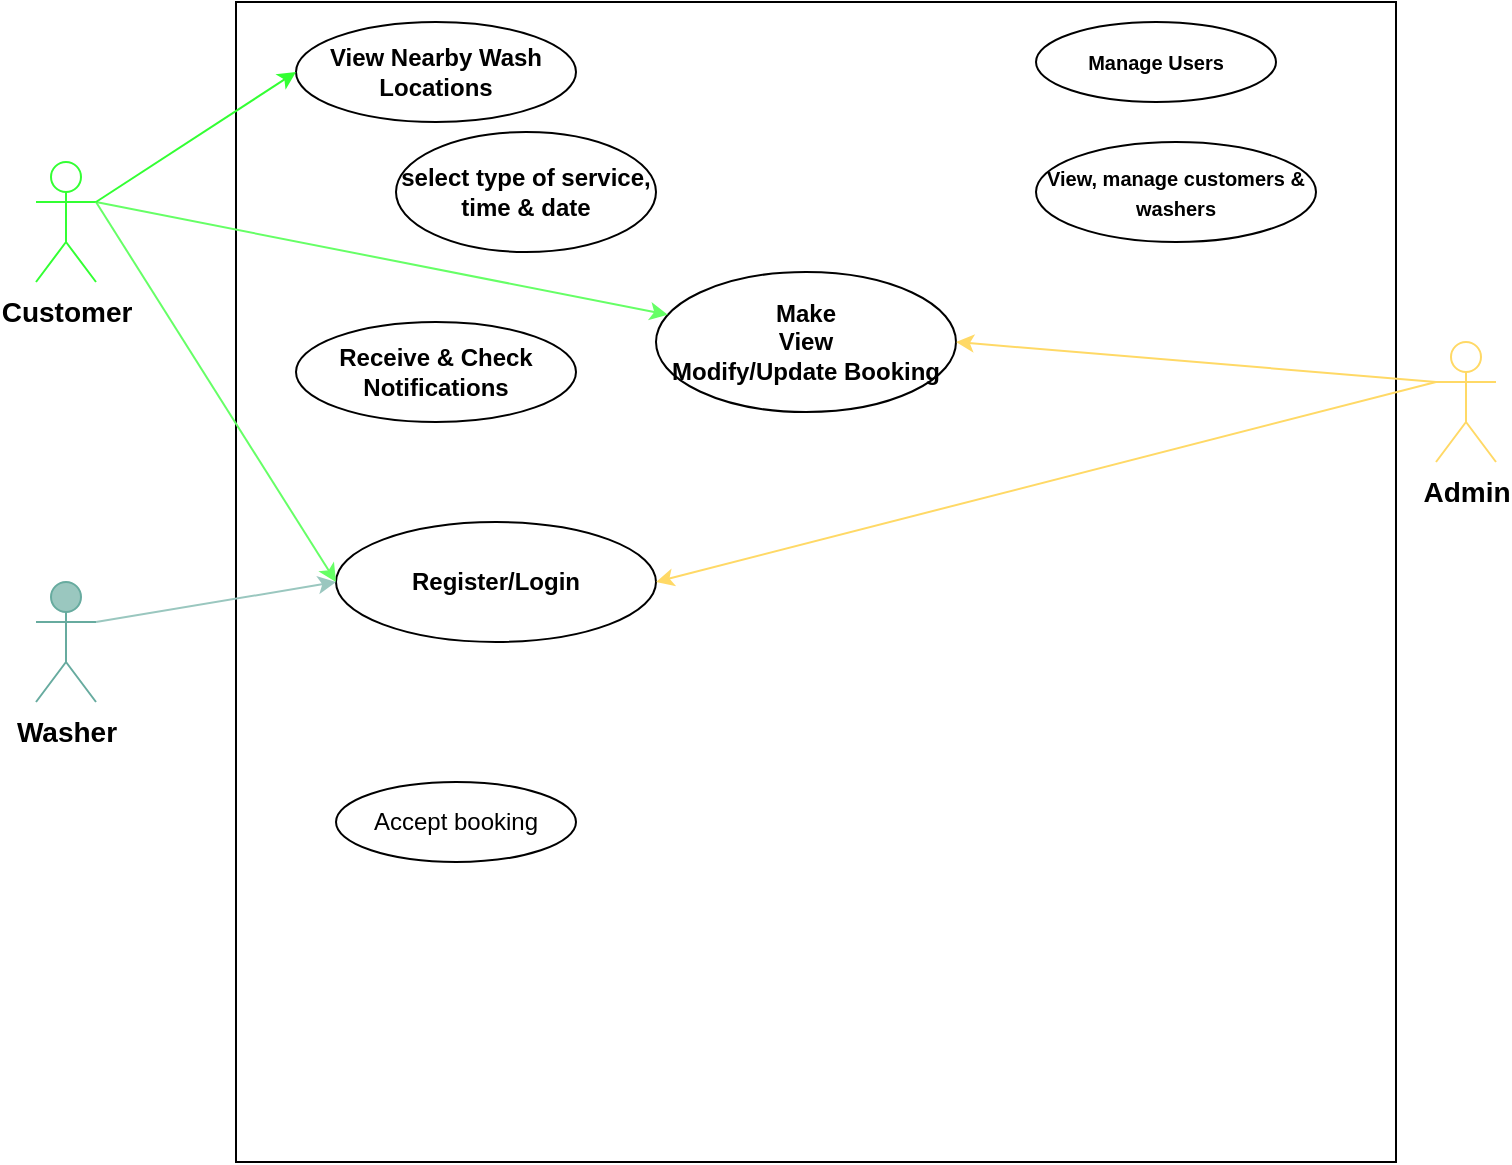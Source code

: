 <mxfile version="21.0.2" type="github">
  <diagram id="iOTVsHImJYcqJJ7Q5WOm" name="Page-1">
    <mxGraphModel dx="1332" dy="478" grid="1" gridSize="10" guides="1" tooltips="1" connect="1" arrows="1" fold="1" page="1" pageScale="1" pageWidth="850" pageHeight="1100" math="0" shadow="0">
      <root>
        <mxCell id="0" />
        <mxCell id="1" parent="0" />
        <mxCell id="4GmQlw4IMuFxA4Kg5O2g-1" value="&lt;b&gt;&lt;font style=&quot;font-size: 14px;&quot;&gt;Customer&lt;/font&gt;&lt;/b&gt;" style="shape=umlActor;verticalLabelPosition=bottom;verticalAlign=top;html=1;outlineConnect=0;strokeColor=#33FF33;" parent="1" vertex="1">
          <mxGeometry x="70" y="120" width="30" height="60" as="geometry" />
        </mxCell>
        <mxCell id="4GmQlw4IMuFxA4Kg5O2g-2" value="&lt;b&gt;&lt;font style=&quot;font-size: 14px;&quot;&gt;Washer&lt;/font&gt;&lt;/b&gt;" style="shape=umlActor;verticalLabelPosition=bottom;verticalAlign=top;html=1;outlineConnect=0;strokeColor=#67AB9F;fillColor=#9AC7BF;" parent="1" vertex="1">
          <mxGeometry x="70" y="330" width="30" height="60" as="geometry" />
        </mxCell>
        <mxCell id="4GmQlw4IMuFxA4Kg5O2g-3" value="&lt;b&gt;&lt;font style=&quot;font-size: 14px;&quot;&gt;Admin&lt;/font&gt;&lt;/b&gt;" style="shape=umlActor;verticalLabelPosition=bottom;verticalAlign=top;html=1;outlineConnect=0;strokeColor=#FFD966;" parent="1" vertex="1">
          <mxGeometry x="770" y="210" width="30" height="60" as="geometry" />
        </mxCell>
        <mxCell id="4GmQlw4IMuFxA4Kg5O2g-4" value="" style="whiteSpace=wrap;html=1;aspect=fixed;" parent="1" vertex="1">
          <mxGeometry x="170" y="40" width="580" height="580" as="geometry" />
        </mxCell>
        <mxCell id="4GmQlw4IMuFxA4Kg5O2g-7" value="&lt;b&gt;Register/Login&lt;/b&gt;" style="ellipse;whiteSpace=wrap;html=1;" parent="1" vertex="1">
          <mxGeometry x="220" y="300" width="160" height="60" as="geometry" />
        </mxCell>
        <mxCell id="4GmQlw4IMuFxA4Kg5O2g-8" value="" style="endArrow=classic;html=1;rounded=0;exitX=1;exitY=0.333;exitDx=0;exitDy=0;exitPerimeter=0;entryX=0;entryY=0.5;entryDx=0;entryDy=0;strokeColor=#66FF66;" parent="1" source="4GmQlw4IMuFxA4Kg5O2g-1" target="4GmQlw4IMuFxA4Kg5O2g-7" edge="1">
          <mxGeometry width="50" height="50" relative="1" as="geometry">
            <mxPoint x="120" y="180" as="sourcePoint" />
            <mxPoint x="340" y="70" as="targetPoint" />
          </mxGeometry>
        </mxCell>
        <mxCell id="4GmQlw4IMuFxA4Kg5O2g-10" value="" style="endArrow=classic;html=1;rounded=0;entryX=1;entryY=0.5;entryDx=0;entryDy=0;exitX=0;exitY=0.333;exitDx=0;exitDy=0;exitPerimeter=0;strokeColor=#FFD966;" parent="1" source="4GmQlw4IMuFxA4Kg5O2g-3" target="4GmQlw4IMuFxA4Kg5O2g-7" edge="1">
          <mxGeometry width="50" height="50" relative="1" as="geometry">
            <mxPoint x="490" y="110" as="sourcePoint" />
            <mxPoint x="540" y="60" as="targetPoint" />
          </mxGeometry>
        </mxCell>
        <mxCell id="4GmQlw4IMuFxA4Kg5O2g-11" value="" style="endArrow=classic;html=1;rounded=0;exitX=1;exitY=0.333;exitDx=0;exitDy=0;exitPerimeter=0;entryX=0;entryY=0.5;entryDx=0;entryDy=0;strokeColor=#9AC7BF;" parent="1" source="4GmQlw4IMuFxA4Kg5O2g-2" target="4GmQlw4IMuFxA4Kg5O2g-7" edge="1">
          <mxGeometry width="50" height="50" relative="1" as="geometry">
            <mxPoint x="90" y="370" as="sourcePoint" />
            <mxPoint x="170" y="120" as="targetPoint" />
          </mxGeometry>
        </mxCell>
        <mxCell id="4GmQlw4IMuFxA4Kg5O2g-12" value="&lt;b&gt;Make&lt;br&gt;View&lt;br&gt;Modify/Update Booking&lt;/b&gt;" style="ellipse;whiteSpace=wrap;html=1;" parent="1" vertex="1">
          <mxGeometry x="380" y="175" width="150" height="70" as="geometry" />
        </mxCell>
        <mxCell id="4GmQlw4IMuFxA4Kg5O2g-14" value="&lt;font style=&quot;font-size: 10px;&quot;&gt;&lt;b&gt;Manage Users&lt;/b&gt;&lt;/font&gt;" style="ellipse;whiteSpace=wrap;html=1;" parent="1" vertex="1">
          <mxGeometry x="570" y="50" width="120" height="40" as="geometry" />
        </mxCell>
        <mxCell id="4GmQlw4IMuFxA4Kg5O2g-15" value="&lt;b&gt;Receive &amp;amp; Check Notifications&lt;/b&gt;" style="ellipse;whiteSpace=wrap;html=1;" parent="1" vertex="1">
          <mxGeometry x="200" y="200" width="140" height="50" as="geometry" />
        </mxCell>
        <mxCell id="4GmQlw4IMuFxA4Kg5O2g-16" value="Accept booking" style="ellipse;whiteSpace=wrap;html=1;" parent="1" vertex="1">
          <mxGeometry x="220" y="430" width="120" height="40" as="geometry" />
        </mxCell>
        <mxCell id="4GmQlw4IMuFxA4Kg5O2g-17" value="&lt;b&gt;View Nearby Wash Locations&lt;/b&gt;" style="ellipse;whiteSpace=wrap;html=1;" parent="1" vertex="1">
          <mxGeometry x="200" y="50" width="140" height="50" as="geometry" />
        </mxCell>
        <mxCell id="4GmQlw4IMuFxA4Kg5O2g-18" value="" style="endArrow=classic;html=1;rounded=0;strokeColor=#66FF66;" parent="1" target="4GmQlw4IMuFxA4Kg5O2g-12" edge="1">
          <mxGeometry width="50" height="50" relative="1" as="geometry">
            <mxPoint x="100" y="140" as="sourcePoint" />
            <mxPoint x="290" y="180" as="targetPoint" />
          </mxGeometry>
        </mxCell>
        <mxCell id="4GmQlw4IMuFxA4Kg5O2g-19" value="" style="endArrow=classic;html=1;rounded=0;entryX=1;entryY=0.5;entryDx=0;entryDy=0;strokeColor=#FFD966;" parent="1" target="4GmQlw4IMuFxA4Kg5O2g-12" edge="1">
          <mxGeometry width="50" height="50" relative="1" as="geometry">
            <mxPoint x="770" y="230" as="sourcePoint" />
            <mxPoint x="770" y="140" as="targetPoint" />
          </mxGeometry>
        </mxCell>
        <mxCell id="4GmQlw4IMuFxA4Kg5O2g-20" value="" style="endArrow=classic;html=1;rounded=0;entryX=0;entryY=0.5;entryDx=0;entryDy=0;strokeColor=#33FF33;" parent="1" target="4GmQlw4IMuFxA4Kg5O2g-17" edge="1">
          <mxGeometry width="50" height="50" relative="1" as="geometry">
            <mxPoint x="100" y="140" as="sourcePoint" />
            <mxPoint x="230" y="90" as="targetPoint" />
          </mxGeometry>
        </mxCell>
        <mxCell id="hNha6EeGuTmW_sxfGWdX-1" value="&lt;font style=&quot;font-size: 10px;&quot;&gt;&lt;b&gt;View, manage customers &amp;amp; washers&lt;/b&gt;&lt;/font&gt;" style="ellipse;whiteSpace=wrap;html=1;" vertex="1" parent="1">
          <mxGeometry x="570" y="110" width="140" height="50" as="geometry" />
        </mxCell>
        <mxCell id="hNha6EeGuTmW_sxfGWdX-2" value="&lt;font style=&quot;font-size: 12px;&quot;&gt;&lt;b style=&quot;&quot;&gt;select type of service, time &amp;amp; date&lt;/b&gt;&lt;/font&gt;" style="ellipse;whiteSpace=wrap;html=1;align=center;" vertex="1" parent="1">
          <mxGeometry x="250" y="105" width="130" height="60" as="geometry" />
        </mxCell>
      </root>
    </mxGraphModel>
  </diagram>
</mxfile>
